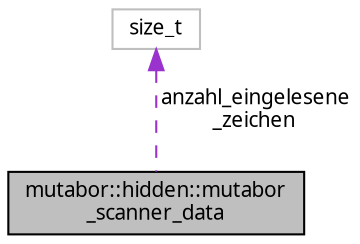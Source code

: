 digraph "mutabor::hidden::mutabor_scanner_data"
{
  edge [fontname="Sans",fontsize="10",labelfontname="Sans",labelfontsize="10"];
  node [fontname="Sans",fontsize="10",shape=record];
  Node1 [label="mutabor::hidden::mutabor\l_scanner_data",height=0.2,width=0.4,color="black", fillcolor="grey75", style="filled", fontcolor="black"];
  Node2 -> Node1 [dir="back",color="darkorchid3",fontsize="10",style="dashed",label=" anzahl_eingelesene\l_zeichen" ,fontname="Sans"];
  Node2 [label="size_t",height=0.2,width=0.4,color="grey75", fillcolor="white", style="filled"];
}
